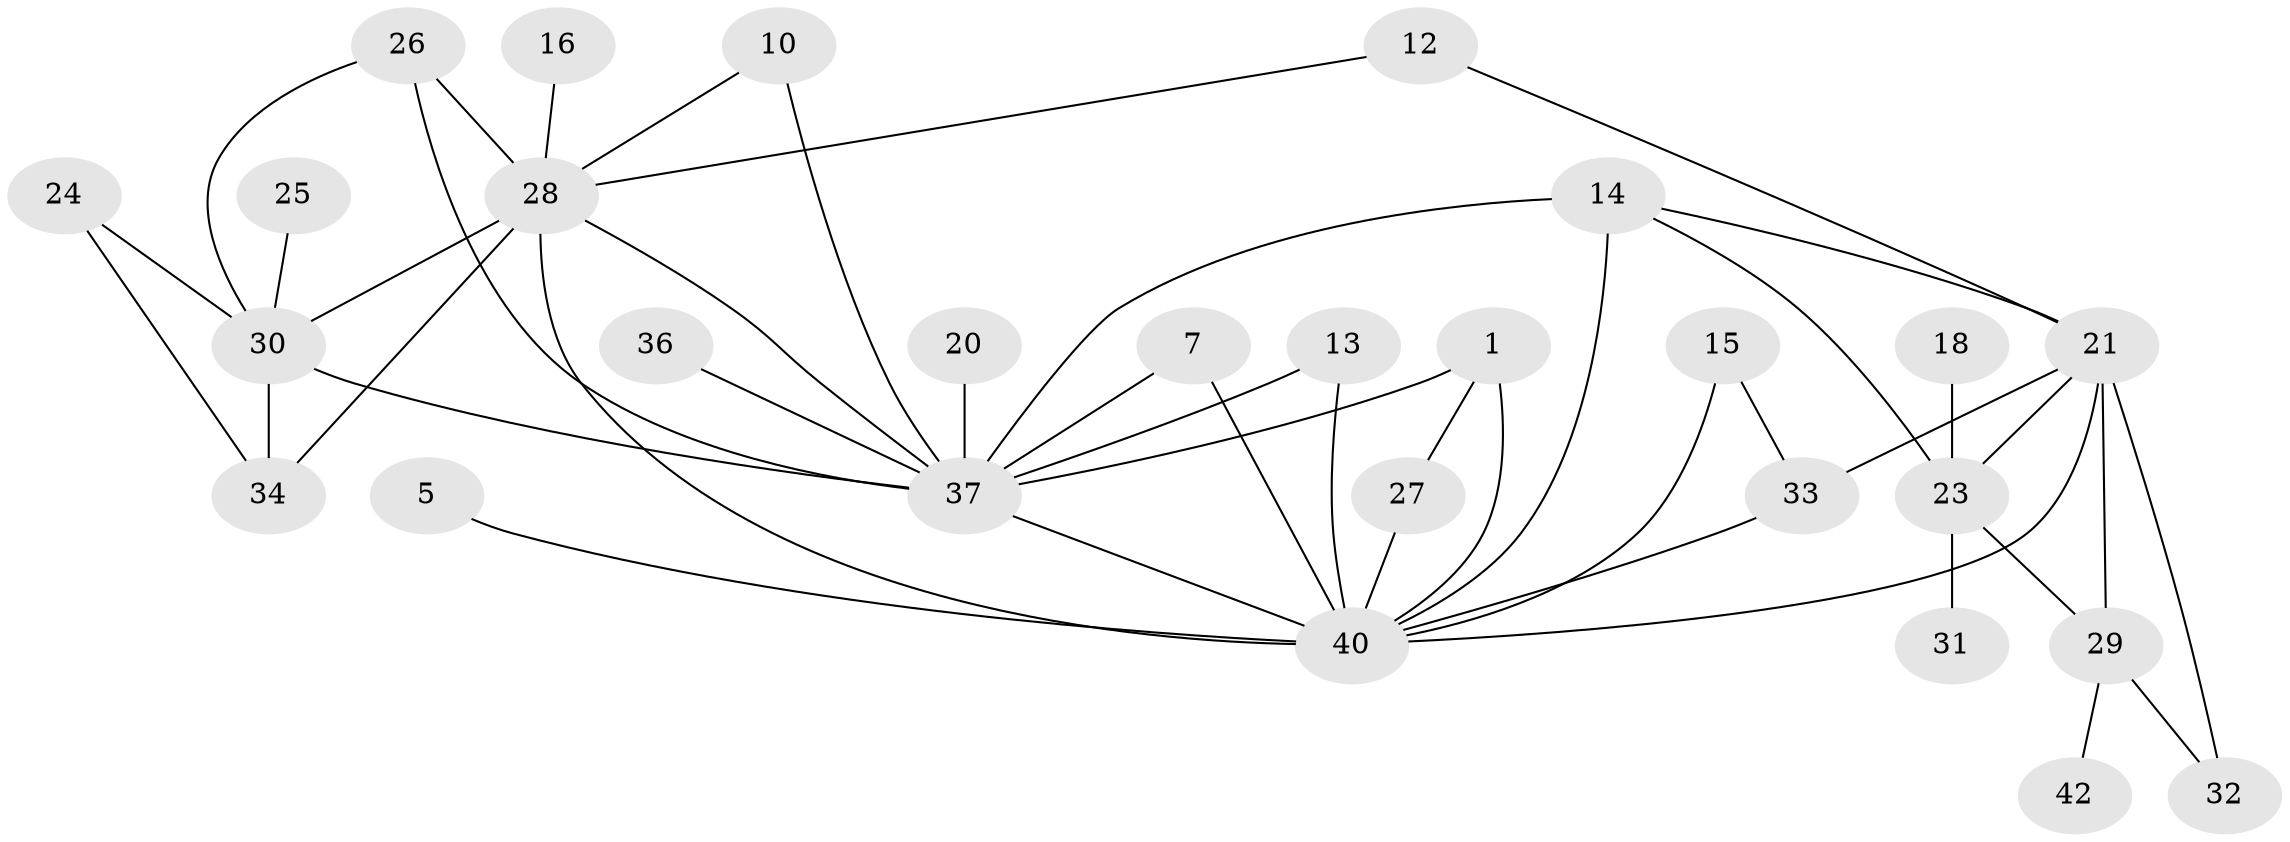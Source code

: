 // original degree distribution, {3: 0.1650485436893204, 2: 0.3592233009708738, 6: 0.038834951456310676, 5: 0.05825242718446602, 0: 0.1262135922330097, 4: 0.10679611650485436, 1: 0.14563106796116504}
// Generated by graph-tools (version 1.1) at 2025/35/03/04/25 23:35:46]
// undirected, 28 vertices, 46 edges
graph export_dot {
  node [color=gray90,style=filled];
  1;
  5;
  7;
  10;
  12;
  13;
  14;
  15;
  16;
  18;
  20;
  21;
  23;
  24;
  25;
  26;
  27;
  28;
  29;
  30;
  31;
  32;
  33;
  34;
  36;
  37;
  40;
  42;
  1 -- 27 [weight=1.0];
  1 -- 37 [weight=1.0];
  1 -- 40 [weight=1.0];
  5 -- 40 [weight=1.0];
  7 -- 37 [weight=1.0];
  7 -- 40 [weight=1.0];
  10 -- 28 [weight=1.0];
  10 -- 37 [weight=1.0];
  12 -- 21 [weight=1.0];
  12 -- 28 [weight=1.0];
  13 -- 37 [weight=1.0];
  13 -- 40 [weight=1.0];
  14 -- 21 [weight=1.0];
  14 -- 23 [weight=1.0];
  14 -- 37 [weight=1.0];
  14 -- 40 [weight=2.0];
  15 -- 33 [weight=1.0];
  15 -- 40 [weight=1.0];
  16 -- 28 [weight=1.0];
  18 -- 23 [weight=1.0];
  20 -- 37 [weight=2.0];
  21 -- 23 [weight=1.0];
  21 -- 29 [weight=1.0];
  21 -- 32 [weight=1.0];
  21 -- 33 [weight=1.0];
  21 -- 40 [weight=2.0];
  23 -- 29 [weight=1.0];
  23 -- 31 [weight=1.0];
  24 -- 30 [weight=1.0];
  24 -- 34 [weight=2.0];
  25 -- 30 [weight=1.0];
  26 -- 28 [weight=2.0];
  26 -- 30 [weight=1.0];
  26 -- 37 [weight=1.0];
  27 -- 40 [weight=1.0];
  28 -- 30 [weight=1.0];
  28 -- 34 [weight=2.0];
  28 -- 37 [weight=1.0];
  28 -- 40 [weight=3.0];
  29 -- 32 [weight=1.0];
  29 -- 42 [weight=1.0];
  30 -- 34 [weight=1.0];
  30 -- 37 [weight=2.0];
  33 -- 40 [weight=1.0];
  36 -- 37 [weight=1.0];
  37 -- 40 [weight=2.0];
}
